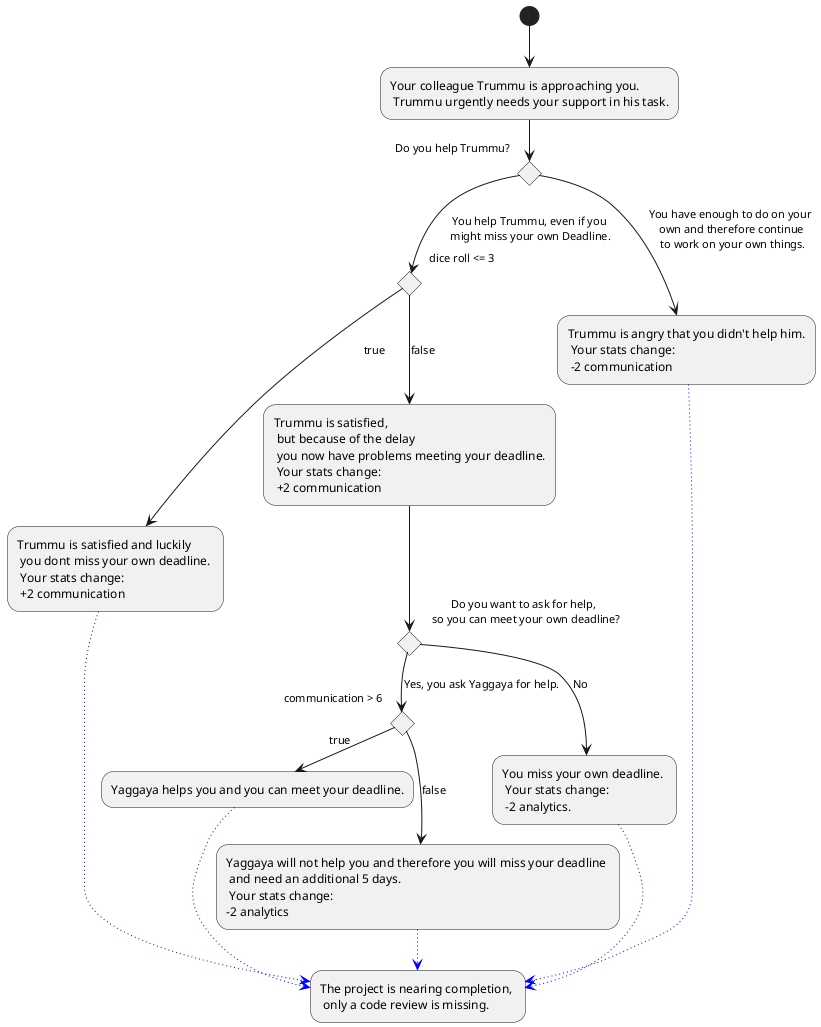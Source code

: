 @startuml
(*) --> "Your colleague Trummu is approaching you.\n Trummu urgently needs your support in his task."
if "Do you help Trummu?" then 
--> [You help Trummu, even if you\n might miss your own Deadline.] if "dice roll <= 3" then
--> [true] "Trummu is satisfied and luckily \n you dont miss your own deadline. \n Your stats change: \n +2 communication" as helpNoProblem
else
--> [false] "Trummu is satisfied, \n but because of the delay \n you now have problems meeting your deadline.\n Your stats change: \n +2 communication"
if "Do you want to ask for help, \n so you can meet your own deadline?" then 
--> [No] "You miss your own deadline. \n Your stats change: \n -2 analytics." as alone

else 
--> [Yes, you ask Yaggaya for help.]if "communication > 6" then 
-right-> [true] "Yaggaya helps you and you can meet your deadline." as getHelp

else
--> [false] "Yaggaya will not help you and therefore you will miss your deadline \n and need an additional 5 days. \n Your stats change: \n-2 analytics"
-[#blue,dotted]-> "The project is nearing completion, \n only a code review is missing." as nextDecision
endif
endif
endif
else
--> [You have enough to do on your \n own and therefore continue \n to work on your own things.] "Trummu is angry that you didn't help him.\n Your stats change: \n -2 communication" as noHelp

alone -[#blue,dotted]-> nextDecision
helpNoProblem -[#blue,dotted]-> nextDecision
getHelp -[#blue,dotted]-> nextDecision
noHelp -[#blue,dotted]-> nextDecision
@enduml